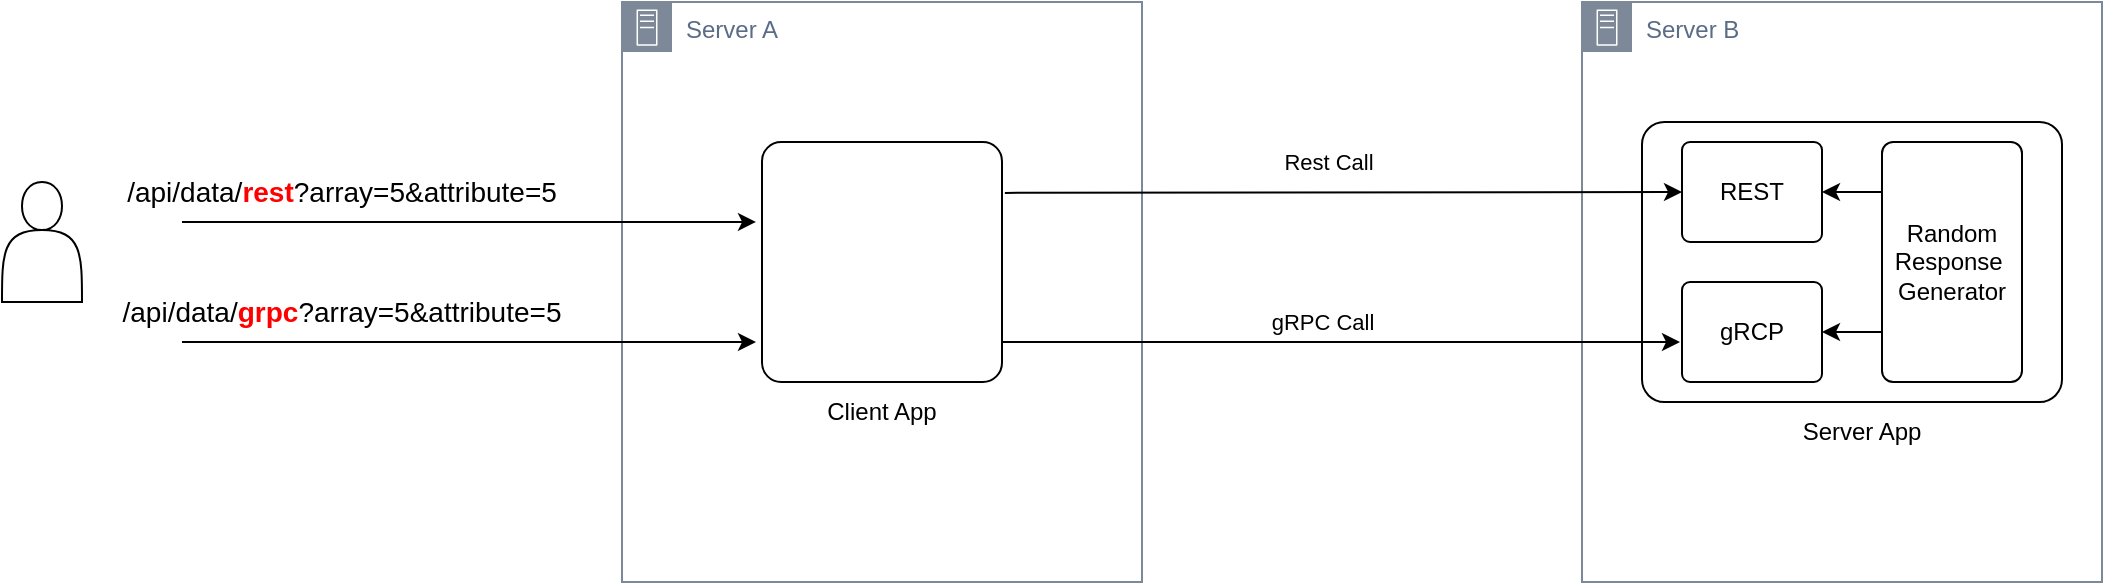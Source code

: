 <mxfile version="27.0.5">
  <diagram name="Page-1" id="Kqe_cLFbpFrrpirQIw38">
    <mxGraphModel dx="1990" dy="693" grid="1" gridSize="10" guides="1" tooltips="1" connect="1" arrows="1" fold="1" page="1" pageScale="1" pageWidth="827" pageHeight="1169" math="0" shadow="0">
      <root>
        <mxCell id="0" />
        <mxCell id="1" parent="0" />
        <mxCell id="F8YVOzM9FtUd7D1iLeAX-4" value="Server A" style="points=[[0,0],[0.25,0],[0.5,0],[0.75,0],[1,0],[1,0.25],[1,0.5],[1,0.75],[1,1],[0.75,1],[0.5,1],[0.25,1],[0,1],[0,0.75],[0,0.5],[0,0.25]];outlineConnect=0;gradientColor=none;html=1;whiteSpace=wrap;fontSize=12;fontStyle=0;container=1;pointerEvents=0;collapsible=0;recursiveResize=0;shape=mxgraph.aws4.group;grIcon=mxgraph.aws4.group_on_premise;strokeColor=#7D8998;fillColor=none;verticalAlign=top;align=left;spacingLeft=30;fontColor=#5A6C86;dashed=0;" vertex="1" parent="1">
          <mxGeometry x="220" y="50" width="260" height="290" as="geometry" />
        </mxCell>
        <mxCell id="F8YVOzM9FtUd7D1iLeAX-6" value="" style="rounded=1;whiteSpace=wrap;html=1;arcSize=8;" vertex="1" parent="F8YVOzM9FtUd7D1iLeAX-4">
          <mxGeometry x="70" y="70" width="120" height="120" as="geometry" />
        </mxCell>
        <mxCell id="F8YVOzM9FtUd7D1iLeAX-7" value="Client App" style="text;html=1;align=center;verticalAlign=middle;whiteSpace=wrap;rounded=0;" vertex="1" parent="F8YVOzM9FtUd7D1iLeAX-4">
          <mxGeometry x="100" y="190" width="60" height="30" as="geometry" />
        </mxCell>
        <mxCell id="F8YVOzM9FtUd7D1iLeAX-5" value="Server B" style="points=[[0,0],[0.25,0],[0.5,0],[0.75,0],[1,0],[1,0.25],[1,0.5],[1,0.75],[1,1],[0.75,1],[0.5,1],[0.25,1],[0,1],[0,0.75],[0,0.5],[0,0.25]];outlineConnect=0;gradientColor=none;html=1;whiteSpace=wrap;fontSize=12;fontStyle=0;container=1;pointerEvents=0;collapsible=0;recursiveResize=0;shape=mxgraph.aws4.group;grIcon=mxgraph.aws4.group_on_premise;strokeColor=#7D8998;fillColor=none;verticalAlign=top;align=left;spacingLeft=30;fontColor=#5A6C86;dashed=0;" vertex="1" parent="1">
          <mxGeometry x="700" y="50" width="260" height="290" as="geometry" />
        </mxCell>
        <mxCell id="F8YVOzM9FtUd7D1iLeAX-18" value="" style="rounded=1;whiteSpace=wrap;html=1;arcSize=8;fillColor=none;" vertex="1" parent="F8YVOzM9FtUd7D1iLeAX-5">
          <mxGeometry x="30" y="60" width="210" height="140" as="geometry" />
        </mxCell>
        <mxCell id="F8YVOzM9FtUd7D1iLeAX-8" value="gRCP" style="rounded=1;whiteSpace=wrap;html=1;arcSize=8;" vertex="1" parent="F8YVOzM9FtUd7D1iLeAX-5">
          <mxGeometry x="50" y="140" width="70" height="50" as="geometry" />
        </mxCell>
        <mxCell id="F8YVOzM9FtUd7D1iLeAX-25" style="edgeStyle=orthogonalEdgeStyle;rounded=0;orthogonalLoop=1;jettySize=auto;html=1;entryX=1;entryY=0.5;entryDx=0;entryDy=0;" edge="1" parent="F8YVOzM9FtUd7D1iLeAX-5" source="F8YVOzM9FtUd7D1iLeAX-17" target="F8YVOzM9FtUd7D1iLeAX-19">
          <mxGeometry relative="1" as="geometry">
            <Array as="points">
              <mxPoint x="150" y="95" />
              <mxPoint x="150" y="95" />
            </Array>
          </mxGeometry>
        </mxCell>
        <mxCell id="F8YVOzM9FtUd7D1iLeAX-17" value="Random&lt;br&gt;Response&amp;nbsp;&lt;br&gt;Generator" style="rounded=1;whiteSpace=wrap;html=1;arcSize=8;" vertex="1" parent="F8YVOzM9FtUd7D1iLeAX-5">
          <mxGeometry x="150" y="70" width="70" height="120" as="geometry" />
        </mxCell>
        <mxCell id="F8YVOzM9FtUd7D1iLeAX-19" value="REST" style="rounded=1;whiteSpace=wrap;html=1;arcSize=8;" vertex="1" parent="F8YVOzM9FtUd7D1iLeAX-5">
          <mxGeometry x="50" y="70" width="70" height="50" as="geometry" />
        </mxCell>
        <mxCell id="F8YVOzM9FtUd7D1iLeAX-9" value="Server App" style="text;html=1;align=center;verticalAlign=middle;whiteSpace=wrap;rounded=0;" vertex="1" parent="F8YVOzM9FtUd7D1iLeAX-5">
          <mxGeometry x="105" y="200" width="70" height="30" as="geometry" />
        </mxCell>
        <mxCell id="F8YVOzM9FtUd7D1iLeAX-26" style="edgeStyle=orthogonalEdgeStyle;rounded=0;orthogonalLoop=1;jettySize=auto;html=1;" edge="1" parent="F8YVOzM9FtUd7D1iLeAX-5" source="F8YVOzM9FtUd7D1iLeAX-17">
          <mxGeometry relative="1" as="geometry">
            <mxPoint x="120" y="165" as="targetPoint" />
            <Array as="points">
              <mxPoint x="140" y="165" />
              <mxPoint x="140" y="165" />
            </Array>
          </mxGeometry>
        </mxCell>
        <mxCell id="F8YVOzM9FtUd7D1iLeAX-11" value="" style="shape=actor;whiteSpace=wrap;html=1;" vertex="1" parent="1">
          <mxGeometry x="-90" y="140" width="40" height="60" as="geometry" />
        </mxCell>
        <mxCell id="F8YVOzM9FtUd7D1iLeAX-12" value="" style="endArrow=classic;html=1;rounded=0;entryX=-0.025;entryY=0.333;entryDx=0;entryDy=0;entryPerimeter=0;" edge="1" parent="1" target="F8YVOzM9FtUd7D1iLeAX-6">
          <mxGeometry width="50" height="50" relative="1" as="geometry">
            <mxPoint y="160" as="sourcePoint" />
            <mxPoint x="50" y="110" as="targetPoint" />
          </mxGeometry>
        </mxCell>
        <mxCell id="F8YVOzM9FtUd7D1iLeAX-13" value="" style="endArrow=classic;html=1;rounded=0;entryX=-0.025;entryY=0.333;entryDx=0;entryDy=0;entryPerimeter=0;" edge="1" parent="1">
          <mxGeometry width="50" height="50" relative="1" as="geometry">
            <mxPoint y="220" as="sourcePoint" />
            <mxPoint x="287" y="220" as="targetPoint" />
          </mxGeometry>
        </mxCell>
        <mxCell id="F8YVOzM9FtUd7D1iLeAX-14" value="&lt;font style=&quot;font-size: 14px;&quot;&gt;/api/data/&lt;font style=&quot;color: rgb(255, 0, 0);&quot;&gt;&lt;b&gt;rest&lt;/b&gt;&lt;/font&gt;?array=5&amp;amp;attribute=5&lt;/font&gt;" style="text;html=1;align=center;verticalAlign=middle;whiteSpace=wrap;rounded=0;" vertex="1" parent="1">
          <mxGeometry x="-50" y="130" width="260" height="30" as="geometry" />
        </mxCell>
        <mxCell id="F8YVOzM9FtUd7D1iLeAX-16" value="&lt;font style=&quot;font-size: 14px;&quot;&gt;/api/data/&lt;font style=&quot;color: rgb(255, 0, 0);&quot;&gt;&lt;b&gt;grpc&lt;/b&gt;&lt;/font&gt;?array=5&amp;amp;attribute=5&lt;/font&gt;" style="text;html=1;align=center;verticalAlign=middle;whiteSpace=wrap;rounded=0;" vertex="1" parent="1">
          <mxGeometry x="-50" y="190" width="260" height="30" as="geometry" />
        </mxCell>
        <mxCell id="F8YVOzM9FtUd7D1iLeAX-20" value="" style="endArrow=classic;html=1;rounded=0;entryX=0;entryY=0.5;entryDx=0;entryDy=0;exitX=1.012;exitY=0.212;exitDx=0;exitDy=0;exitPerimeter=0;" edge="1" parent="1" source="F8YVOzM9FtUd7D1iLeAX-6" target="F8YVOzM9FtUd7D1iLeAX-19">
          <mxGeometry width="50" height="50" relative="1" as="geometry">
            <mxPoint x="410" y="150" as="sourcePoint" />
            <mxPoint x="697" y="150" as="targetPoint" />
          </mxGeometry>
        </mxCell>
        <mxCell id="F8YVOzM9FtUd7D1iLeAX-27" value="Rest Call" style="edgeLabel;html=1;align=center;verticalAlign=middle;resizable=0;points=[];" vertex="1" connectable="0" parent="F8YVOzM9FtUd7D1iLeAX-20">
          <mxGeometry x="-0.046" y="-4" relative="1" as="geometry">
            <mxPoint y="-19" as="offset" />
          </mxGeometry>
        </mxCell>
        <mxCell id="F8YVOzM9FtUd7D1iLeAX-21" value="" style="endArrow=classic;html=1;rounded=0;entryX=0;entryY=0.5;entryDx=0;entryDy=0;exitX=1.012;exitY=0.212;exitDx=0;exitDy=0;exitPerimeter=0;" edge="1" parent="1">
          <mxGeometry width="50" height="50" relative="1" as="geometry">
            <mxPoint x="410" y="220" as="sourcePoint" />
            <mxPoint x="749" y="220" as="targetPoint" />
          </mxGeometry>
        </mxCell>
        <mxCell id="F8YVOzM9FtUd7D1iLeAX-28" value="gRPC Call" style="edgeLabel;html=1;align=center;verticalAlign=middle;resizable=0;points=[];" vertex="1" connectable="0" parent="1">
          <mxGeometry x="570.002" y="210.001" as="geometry" />
        </mxCell>
      </root>
    </mxGraphModel>
  </diagram>
</mxfile>
